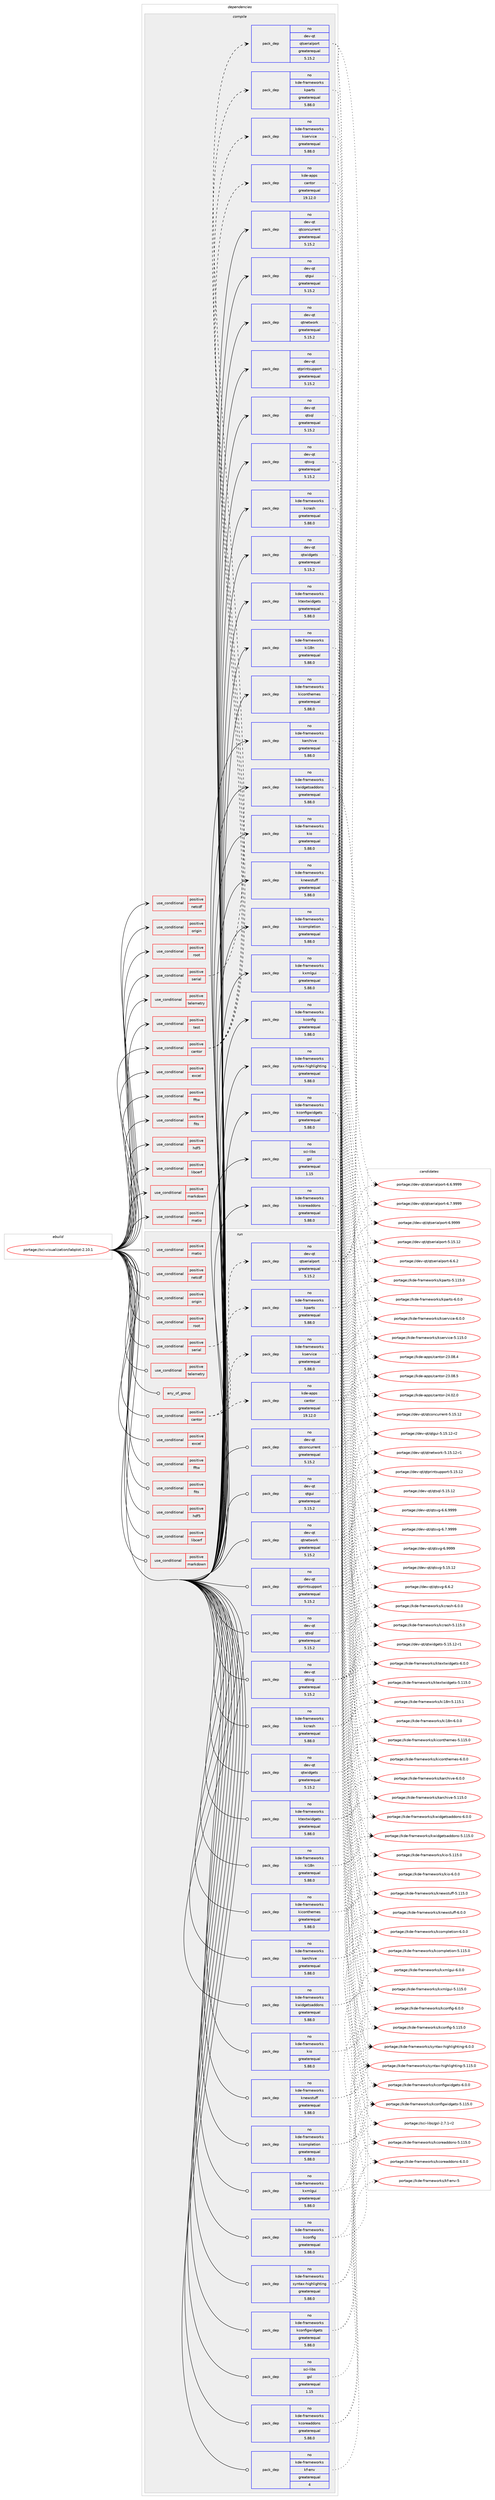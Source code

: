 digraph prolog {

# *************
# Graph options
# *************

newrank=true;
concentrate=true;
compound=true;
graph [rankdir=LR,fontname=Helvetica,fontsize=10,ranksep=1.5];#, ranksep=2.5, nodesep=0.2];
edge  [arrowhead=vee];
node  [fontname=Helvetica,fontsize=10];

# **********
# The ebuild
# **********

subgraph cluster_leftcol {
color=gray;
rank=same;
label=<<i>ebuild</i>>;
id [label="portage://sci-visualization/labplot-2.10.1", color=red, width=4, href="../sci-visualization/labplot-2.10.1.svg"];
}

# ****************
# The dependencies
# ****************

subgraph cluster_midcol {
color=gray;
label=<<i>dependencies</i>>;
subgraph cluster_compile {
fillcolor="#eeeeee";
style=filled;
label=<<i>compile</i>>;
subgraph cond9433 {
dependency13023 [label=<<TABLE BORDER="0" CELLBORDER="1" CELLSPACING="0" CELLPADDING="4"><TR><TD ROWSPAN="3" CELLPADDING="10">use_conditional</TD></TR><TR><TD>positive</TD></TR><TR><TD>cantor</TD></TR></TABLE>>, shape=none, color=red];
subgraph pack3454 {
dependency13024 [label=<<TABLE BORDER="0" CELLBORDER="1" CELLSPACING="0" CELLPADDING="4" WIDTH="220"><TR><TD ROWSPAN="6" CELLPADDING="30">pack_dep</TD></TR><TR><TD WIDTH="110">no</TD></TR><TR><TD>kde-apps</TD></TR><TR><TD>cantor</TD></TR><TR><TD>greaterequal</TD></TR><TR><TD>19.12.0</TD></TR></TABLE>>, shape=none, color=blue];
}
dependency13023:e -> dependency13024:w [weight=20,style="dashed",arrowhead="vee"];
subgraph pack3455 {
dependency13025 [label=<<TABLE BORDER="0" CELLBORDER="1" CELLSPACING="0" CELLPADDING="4" WIDTH="220"><TR><TD ROWSPAN="6" CELLPADDING="30">pack_dep</TD></TR><TR><TD WIDTH="110">no</TD></TR><TR><TD>kde-frameworks</TD></TR><TR><TD>kparts</TD></TR><TR><TD>greaterequal</TD></TR><TR><TD>5.88.0</TD></TR></TABLE>>, shape=none, color=blue];
}
dependency13023:e -> dependency13025:w [weight=20,style="dashed",arrowhead="vee"];
subgraph pack3456 {
dependency13026 [label=<<TABLE BORDER="0" CELLBORDER="1" CELLSPACING="0" CELLPADDING="4" WIDTH="220"><TR><TD ROWSPAN="6" CELLPADDING="30">pack_dep</TD></TR><TR><TD WIDTH="110">no</TD></TR><TR><TD>kde-frameworks</TD></TR><TR><TD>kservice</TD></TR><TR><TD>greaterequal</TD></TR><TR><TD>5.88.0</TD></TR></TABLE>>, shape=none, color=blue];
}
dependency13023:e -> dependency13026:w [weight=20,style="dashed",arrowhead="vee"];
}
id:e -> dependency13023:w [weight=20,style="solid",arrowhead="vee"];
subgraph cond9434 {
dependency13027 [label=<<TABLE BORDER="0" CELLBORDER="1" CELLSPACING="0" CELLPADDING="4"><TR><TD ROWSPAN="3" CELLPADDING="10">use_conditional</TD></TR><TR><TD>positive</TD></TR><TR><TD>excel</TD></TR></TABLE>>, shape=none, color=red];
# *** BEGIN UNKNOWN DEPENDENCY TYPE (TODO) ***
# dependency13027 -> package_dependency(portage://sci-visualization/labplot-2.10.1,install,no,dev-libs,qxlsx,none,[,,],any_same_slot,[])
# *** END UNKNOWN DEPENDENCY TYPE (TODO) ***

}
id:e -> dependency13027:w [weight=20,style="solid",arrowhead="vee"];
subgraph cond9435 {
dependency13028 [label=<<TABLE BORDER="0" CELLBORDER="1" CELLSPACING="0" CELLPADDING="4"><TR><TD ROWSPAN="3" CELLPADDING="10">use_conditional</TD></TR><TR><TD>positive</TD></TR><TR><TD>fftw</TD></TR></TABLE>>, shape=none, color=red];
# *** BEGIN UNKNOWN DEPENDENCY TYPE (TODO) ***
# dependency13028 -> package_dependency(portage://sci-visualization/labplot-2.10.1,install,no,sci-libs,fftw,none,[,,],[slot(3.0),equal],[])
# *** END UNKNOWN DEPENDENCY TYPE (TODO) ***

}
id:e -> dependency13028:w [weight=20,style="solid",arrowhead="vee"];
subgraph cond9436 {
dependency13029 [label=<<TABLE BORDER="0" CELLBORDER="1" CELLSPACING="0" CELLPADDING="4"><TR><TD ROWSPAN="3" CELLPADDING="10">use_conditional</TD></TR><TR><TD>positive</TD></TR><TR><TD>fits</TD></TR></TABLE>>, shape=none, color=red];
# *** BEGIN UNKNOWN DEPENDENCY TYPE (TODO) ***
# dependency13029 -> package_dependency(portage://sci-visualization/labplot-2.10.1,install,no,sci-libs,cfitsio,none,[,,],any_same_slot,[])
# *** END UNKNOWN DEPENDENCY TYPE (TODO) ***

}
id:e -> dependency13029:w [weight=20,style="solid",arrowhead="vee"];
subgraph cond9437 {
dependency13030 [label=<<TABLE BORDER="0" CELLBORDER="1" CELLSPACING="0" CELLPADDING="4"><TR><TD ROWSPAN="3" CELLPADDING="10">use_conditional</TD></TR><TR><TD>positive</TD></TR><TR><TD>hdf5</TD></TR></TABLE>>, shape=none, color=red];
# *** BEGIN UNKNOWN DEPENDENCY TYPE (TODO) ***
# dependency13030 -> package_dependency(portage://sci-visualization/labplot-2.10.1,install,no,sci-libs,hdf5,none,[,,],any_same_slot,[])
# *** END UNKNOWN DEPENDENCY TYPE (TODO) ***

}
id:e -> dependency13030:w [weight=20,style="solid",arrowhead="vee"];
subgraph cond9438 {
dependency13031 [label=<<TABLE BORDER="0" CELLBORDER="1" CELLSPACING="0" CELLPADDING="4"><TR><TD ROWSPAN="3" CELLPADDING="10">use_conditional</TD></TR><TR><TD>positive</TD></TR><TR><TD>libcerf</TD></TR></TABLE>>, shape=none, color=red];
# *** BEGIN UNKNOWN DEPENDENCY TYPE (TODO) ***
# dependency13031 -> package_dependency(portage://sci-visualization/labplot-2.10.1,install,no,sci-libs,libcerf,none,[,,],[],[])
# *** END UNKNOWN DEPENDENCY TYPE (TODO) ***

}
id:e -> dependency13031:w [weight=20,style="solid",arrowhead="vee"];
subgraph cond9439 {
dependency13032 [label=<<TABLE BORDER="0" CELLBORDER="1" CELLSPACING="0" CELLPADDING="4"><TR><TD ROWSPAN="3" CELLPADDING="10">use_conditional</TD></TR><TR><TD>positive</TD></TR><TR><TD>markdown</TD></TR></TABLE>>, shape=none, color=red];
# *** BEGIN UNKNOWN DEPENDENCY TYPE (TODO) ***
# dependency13032 -> package_dependency(portage://sci-visualization/labplot-2.10.1,install,no,app-text,discount,none,[,,],any_same_slot,[])
# *** END UNKNOWN DEPENDENCY TYPE (TODO) ***

}
id:e -> dependency13032:w [weight=20,style="solid",arrowhead="vee"];
subgraph cond9440 {
dependency13033 [label=<<TABLE BORDER="0" CELLBORDER="1" CELLSPACING="0" CELLPADDING="4"><TR><TD ROWSPAN="3" CELLPADDING="10">use_conditional</TD></TR><TR><TD>positive</TD></TR><TR><TD>matio</TD></TR></TABLE>>, shape=none, color=red];
# *** BEGIN UNKNOWN DEPENDENCY TYPE (TODO) ***
# dependency13033 -> package_dependency(portage://sci-visualization/labplot-2.10.1,install,no,sci-libs,matio,none,[,,],any_same_slot,[])
# *** END UNKNOWN DEPENDENCY TYPE (TODO) ***

}
id:e -> dependency13033:w [weight=20,style="solid",arrowhead="vee"];
subgraph cond9441 {
dependency13034 [label=<<TABLE BORDER="0" CELLBORDER="1" CELLSPACING="0" CELLPADDING="4"><TR><TD ROWSPAN="3" CELLPADDING="10">use_conditional</TD></TR><TR><TD>positive</TD></TR><TR><TD>netcdf</TD></TR></TABLE>>, shape=none, color=red];
# *** BEGIN UNKNOWN DEPENDENCY TYPE (TODO) ***
# dependency13034 -> package_dependency(portage://sci-visualization/labplot-2.10.1,install,no,sci-libs,netcdf,none,[,,],any_same_slot,[])
# *** END UNKNOWN DEPENDENCY TYPE (TODO) ***

}
id:e -> dependency13034:w [weight=20,style="solid",arrowhead="vee"];
subgraph cond9442 {
dependency13035 [label=<<TABLE BORDER="0" CELLBORDER="1" CELLSPACING="0" CELLPADDING="4"><TR><TD ROWSPAN="3" CELLPADDING="10">use_conditional</TD></TR><TR><TD>positive</TD></TR><TR><TD>origin</TD></TR></TABLE>>, shape=none, color=red];
# *** BEGIN UNKNOWN DEPENDENCY TYPE (TODO) ***
# dependency13035 -> package_dependency(portage://sci-visualization/labplot-2.10.1,install,no,sci-libs,liborigin,none,[,,],[slot(2)],[])
# *** END UNKNOWN DEPENDENCY TYPE (TODO) ***

}
id:e -> dependency13035:w [weight=20,style="solid",arrowhead="vee"];
subgraph cond9443 {
dependency13036 [label=<<TABLE BORDER="0" CELLBORDER="1" CELLSPACING="0" CELLPADDING="4"><TR><TD ROWSPAN="3" CELLPADDING="10">use_conditional</TD></TR><TR><TD>positive</TD></TR><TR><TD>root</TD></TR></TABLE>>, shape=none, color=red];
# *** BEGIN UNKNOWN DEPENDENCY TYPE (TODO) ***
# dependency13036 -> package_dependency(portage://sci-visualization/labplot-2.10.1,install,no,app-arch,lz4,none,[,,],[],[])
# *** END UNKNOWN DEPENDENCY TYPE (TODO) ***

# *** BEGIN UNKNOWN DEPENDENCY TYPE (TODO) ***
# dependency13036 -> package_dependency(portage://sci-visualization/labplot-2.10.1,install,no,sys-libs,zlib,none,[,,],[],[])
# *** END UNKNOWN DEPENDENCY TYPE (TODO) ***

}
id:e -> dependency13036:w [weight=20,style="solid",arrowhead="vee"];
subgraph cond9444 {
dependency13037 [label=<<TABLE BORDER="0" CELLBORDER="1" CELLSPACING="0" CELLPADDING="4"><TR><TD ROWSPAN="3" CELLPADDING="10">use_conditional</TD></TR><TR><TD>positive</TD></TR><TR><TD>serial</TD></TR></TABLE>>, shape=none, color=red];
subgraph pack3457 {
dependency13038 [label=<<TABLE BORDER="0" CELLBORDER="1" CELLSPACING="0" CELLPADDING="4" WIDTH="220"><TR><TD ROWSPAN="6" CELLPADDING="30">pack_dep</TD></TR><TR><TD WIDTH="110">no</TD></TR><TR><TD>dev-qt</TD></TR><TR><TD>qtserialport</TD></TR><TR><TD>greaterequal</TD></TR><TR><TD>5.15.2</TD></TR></TABLE>>, shape=none, color=blue];
}
dependency13037:e -> dependency13038:w [weight=20,style="dashed",arrowhead="vee"];
}
id:e -> dependency13037:w [weight=20,style="solid",arrowhead="vee"];
subgraph cond9445 {
dependency13039 [label=<<TABLE BORDER="0" CELLBORDER="1" CELLSPACING="0" CELLPADDING="4"><TR><TD ROWSPAN="3" CELLPADDING="10">use_conditional</TD></TR><TR><TD>positive</TD></TR><TR><TD>telemetry</TD></TR></TABLE>>, shape=none, color=red];
# *** BEGIN UNKNOWN DEPENDENCY TYPE (TODO) ***
# dependency13039 -> package_dependency(portage://sci-visualization/labplot-2.10.1,install,no,kde-frameworks,kuserfeedback,none,[,,],[slot(5)],[])
# *** END UNKNOWN DEPENDENCY TYPE (TODO) ***

}
id:e -> dependency13039:w [weight=20,style="solid",arrowhead="vee"];
subgraph cond9446 {
dependency13040 [label=<<TABLE BORDER="0" CELLBORDER="1" CELLSPACING="0" CELLPADDING="4"><TR><TD ROWSPAN="3" CELLPADDING="10">use_conditional</TD></TR><TR><TD>positive</TD></TR><TR><TD>test</TD></TR></TABLE>>, shape=none, color=red];
# *** BEGIN UNKNOWN DEPENDENCY TYPE (TODO) ***
# dependency13040 -> package_dependency(portage://sci-visualization/labplot-2.10.1,install,no,dev-qt,qttest,none,[,,],[slot(5)],[])
# *** END UNKNOWN DEPENDENCY TYPE (TODO) ***

}
id:e -> dependency13040:w [weight=20,style="solid",arrowhead="vee"];
# *** BEGIN UNKNOWN DEPENDENCY TYPE (TODO) ***
# id -> package_dependency(portage://sci-visualization/labplot-2.10.1,install,no,app-text,poppler,none,[,,],[],[])
# *** END UNKNOWN DEPENDENCY TYPE (TODO) ***

subgraph pack3458 {
dependency13041 [label=<<TABLE BORDER="0" CELLBORDER="1" CELLSPACING="0" CELLPADDING="4" WIDTH="220"><TR><TD ROWSPAN="6" CELLPADDING="30">pack_dep</TD></TR><TR><TD WIDTH="110">no</TD></TR><TR><TD>dev-qt</TD></TR><TR><TD>qtconcurrent</TD></TR><TR><TD>greaterequal</TD></TR><TR><TD>5.15.2</TD></TR></TABLE>>, shape=none, color=blue];
}
id:e -> dependency13041:w [weight=20,style="solid",arrowhead="vee"];
# *** BEGIN UNKNOWN DEPENDENCY TYPE (TODO) ***
# id -> package_dependency(portage://sci-visualization/labplot-2.10.1,install,no,dev-qt,qtcore,none,[,,],[slot(5)],[])
# *** END UNKNOWN DEPENDENCY TYPE (TODO) ***

subgraph pack3459 {
dependency13042 [label=<<TABLE BORDER="0" CELLBORDER="1" CELLSPACING="0" CELLPADDING="4" WIDTH="220"><TR><TD ROWSPAN="6" CELLPADDING="30">pack_dep</TD></TR><TR><TD WIDTH="110">no</TD></TR><TR><TD>dev-qt</TD></TR><TR><TD>qtgui</TD></TR><TR><TD>greaterequal</TD></TR><TR><TD>5.15.2</TD></TR></TABLE>>, shape=none, color=blue];
}
id:e -> dependency13042:w [weight=20,style="solid",arrowhead="vee"];
subgraph pack3460 {
dependency13043 [label=<<TABLE BORDER="0" CELLBORDER="1" CELLSPACING="0" CELLPADDING="4" WIDTH="220"><TR><TD ROWSPAN="6" CELLPADDING="30">pack_dep</TD></TR><TR><TD WIDTH="110">no</TD></TR><TR><TD>dev-qt</TD></TR><TR><TD>qtnetwork</TD></TR><TR><TD>greaterequal</TD></TR><TR><TD>5.15.2</TD></TR></TABLE>>, shape=none, color=blue];
}
id:e -> dependency13043:w [weight=20,style="solid",arrowhead="vee"];
subgraph pack3461 {
dependency13044 [label=<<TABLE BORDER="0" CELLBORDER="1" CELLSPACING="0" CELLPADDING="4" WIDTH="220"><TR><TD ROWSPAN="6" CELLPADDING="30">pack_dep</TD></TR><TR><TD WIDTH="110">no</TD></TR><TR><TD>dev-qt</TD></TR><TR><TD>qtprintsupport</TD></TR><TR><TD>greaterequal</TD></TR><TR><TD>5.15.2</TD></TR></TABLE>>, shape=none, color=blue];
}
id:e -> dependency13044:w [weight=20,style="solid",arrowhead="vee"];
subgraph pack3462 {
dependency13045 [label=<<TABLE BORDER="0" CELLBORDER="1" CELLSPACING="0" CELLPADDING="4" WIDTH="220"><TR><TD ROWSPAN="6" CELLPADDING="30">pack_dep</TD></TR><TR><TD WIDTH="110">no</TD></TR><TR><TD>dev-qt</TD></TR><TR><TD>qtsql</TD></TR><TR><TD>greaterequal</TD></TR><TR><TD>5.15.2</TD></TR></TABLE>>, shape=none, color=blue];
}
id:e -> dependency13045:w [weight=20,style="solid",arrowhead="vee"];
subgraph pack3463 {
dependency13046 [label=<<TABLE BORDER="0" CELLBORDER="1" CELLSPACING="0" CELLPADDING="4" WIDTH="220"><TR><TD ROWSPAN="6" CELLPADDING="30">pack_dep</TD></TR><TR><TD WIDTH="110">no</TD></TR><TR><TD>dev-qt</TD></TR><TR><TD>qtsvg</TD></TR><TR><TD>greaterequal</TD></TR><TR><TD>5.15.2</TD></TR></TABLE>>, shape=none, color=blue];
}
id:e -> dependency13046:w [weight=20,style="solid",arrowhead="vee"];
subgraph pack3464 {
dependency13047 [label=<<TABLE BORDER="0" CELLBORDER="1" CELLSPACING="0" CELLPADDING="4" WIDTH="220"><TR><TD ROWSPAN="6" CELLPADDING="30">pack_dep</TD></TR><TR><TD WIDTH="110">no</TD></TR><TR><TD>dev-qt</TD></TR><TR><TD>qtwidgets</TD></TR><TR><TD>greaterequal</TD></TR><TR><TD>5.15.2</TD></TR></TABLE>>, shape=none, color=blue];
}
id:e -> dependency13047:w [weight=20,style="solid",arrowhead="vee"];
subgraph pack3465 {
dependency13048 [label=<<TABLE BORDER="0" CELLBORDER="1" CELLSPACING="0" CELLPADDING="4" WIDTH="220"><TR><TD ROWSPAN="6" CELLPADDING="30">pack_dep</TD></TR><TR><TD WIDTH="110">no</TD></TR><TR><TD>kde-frameworks</TD></TR><TR><TD>karchive</TD></TR><TR><TD>greaterequal</TD></TR><TR><TD>5.88.0</TD></TR></TABLE>>, shape=none, color=blue];
}
id:e -> dependency13048:w [weight=20,style="solid",arrowhead="vee"];
subgraph pack3466 {
dependency13049 [label=<<TABLE BORDER="0" CELLBORDER="1" CELLSPACING="0" CELLPADDING="4" WIDTH="220"><TR><TD ROWSPAN="6" CELLPADDING="30">pack_dep</TD></TR><TR><TD WIDTH="110">no</TD></TR><TR><TD>kde-frameworks</TD></TR><TR><TD>kcompletion</TD></TR><TR><TD>greaterequal</TD></TR><TR><TD>5.88.0</TD></TR></TABLE>>, shape=none, color=blue];
}
id:e -> dependency13049:w [weight=20,style="solid",arrowhead="vee"];
subgraph pack3467 {
dependency13050 [label=<<TABLE BORDER="0" CELLBORDER="1" CELLSPACING="0" CELLPADDING="4" WIDTH="220"><TR><TD ROWSPAN="6" CELLPADDING="30">pack_dep</TD></TR><TR><TD WIDTH="110">no</TD></TR><TR><TD>kde-frameworks</TD></TR><TR><TD>kconfig</TD></TR><TR><TD>greaterequal</TD></TR><TR><TD>5.88.0</TD></TR></TABLE>>, shape=none, color=blue];
}
id:e -> dependency13050:w [weight=20,style="solid",arrowhead="vee"];
subgraph pack3468 {
dependency13051 [label=<<TABLE BORDER="0" CELLBORDER="1" CELLSPACING="0" CELLPADDING="4" WIDTH="220"><TR><TD ROWSPAN="6" CELLPADDING="30">pack_dep</TD></TR><TR><TD WIDTH="110">no</TD></TR><TR><TD>kde-frameworks</TD></TR><TR><TD>kconfigwidgets</TD></TR><TR><TD>greaterequal</TD></TR><TR><TD>5.88.0</TD></TR></TABLE>>, shape=none, color=blue];
}
id:e -> dependency13051:w [weight=20,style="solid",arrowhead="vee"];
subgraph pack3469 {
dependency13052 [label=<<TABLE BORDER="0" CELLBORDER="1" CELLSPACING="0" CELLPADDING="4" WIDTH="220"><TR><TD ROWSPAN="6" CELLPADDING="30">pack_dep</TD></TR><TR><TD WIDTH="110">no</TD></TR><TR><TD>kde-frameworks</TD></TR><TR><TD>kcoreaddons</TD></TR><TR><TD>greaterequal</TD></TR><TR><TD>5.88.0</TD></TR></TABLE>>, shape=none, color=blue];
}
id:e -> dependency13052:w [weight=20,style="solid",arrowhead="vee"];
subgraph pack3470 {
dependency13053 [label=<<TABLE BORDER="0" CELLBORDER="1" CELLSPACING="0" CELLPADDING="4" WIDTH="220"><TR><TD ROWSPAN="6" CELLPADDING="30">pack_dep</TD></TR><TR><TD WIDTH="110">no</TD></TR><TR><TD>kde-frameworks</TD></TR><TR><TD>kcrash</TD></TR><TR><TD>greaterequal</TD></TR><TR><TD>5.88.0</TD></TR></TABLE>>, shape=none, color=blue];
}
id:e -> dependency13053:w [weight=20,style="solid",arrowhead="vee"];
subgraph pack3471 {
dependency13054 [label=<<TABLE BORDER="0" CELLBORDER="1" CELLSPACING="0" CELLPADDING="4" WIDTH="220"><TR><TD ROWSPAN="6" CELLPADDING="30">pack_dep</TD></TR><TR><TD WIDTH="110">no</TD></TR><TR><TD>kde-frameworks</TD></TR><TR><TD>ki18n</TD></TR><TR><TD>greaterequal</TD></TR><TR><TD>5.88.0</TD></TR></TABLE>>, shape=none, color=blue];
}
id:e -> dependency13054:w [weight=20,style="solid",arrowhead="vee"];
subgraph pack3472 {
dependency13055 [label=<<TABLE BORDER="0" CELLBORDER="1" CELLSPACING="0" CELLPADDING="4" WIDTH="220"><TR><TD ROWSPAN="6" CELLPADDING="30">pack_dep</TD></TR><TR><TD WIDTH="110">no</TD></TR><TR><TD>kde-frameworks</TD></TR><TR><TD>kiconthemes</TD></TR><TR><TD>greaterequal</TD></TR><TR><TD>5.88.0</TD></TR></TABLE>>, shape=none, color=blue];
}
id:e -> dependency13055:w [weight=20,style="solid",arrowhead="vee"];
subgraph pack3473 {
dependency13056 [label=<<TABLE BORDER="0" CELLBORDER="1" CELLSPACING="0" CELLPADDING="4" WIDTH="220"><TR><TD ROWSPAN="6" CELLPADDING="30">pack_dep</TD></TR><TR><TD WIDTH="110">no</TD></TR><TR><TD>kde-frameworks</TD></TR><TR><TD>kio</TD></TR><TR><TD>greaterequal</TD></TR><TR><TD>5.88.0</TD></TR></TABLE>>, shape=none, color=blue];
}
id:e -> dependency13056:w [weight=20,style="solid",arrowhead="vee"];
subgraph pack3474 {
dependency13057 [label=<<TABLE BORDER="0" CELLBORDER="1" CELLSPACING="0" CELLPADDING="4" WIDTH="220"><TR><TD ROWSPAN="6" CELLPADDING="30">pack_dep</TD></TR><TR><TD WIDTH="110">no</TD></TR><TR><TD>kde-frameworks</TD></TR><TR><TD>knewstuff</TD></TR><TR><TD>greaterequal</TD></TR><TR><TD>5.88.0</TD></TR></TABLE>>, shape=none, color=blue];
}
id:e -> dependency13057:w [weight=20,style="solid",arrowhead="vee"];
subgraph pack3475 {
dependency13058 [label=<<TABLE BORDER="0" CELLBORDER="1" CELLSPACING="0" CELLPADDING="4" WIDTH="220"><TR><TD ROWSPAN="6" CELLPADDING="30">pack_dep</TD></TR><TR><TD WIDTH="110">no</TD></TR><TR><TD>kde-frameworks</TD></TR><TR><TD>ktextwidgets</TD></TR><TR><TD>greaterequal</TD></TR><TR><TD>5.88.0</TD></TR></TABLE>>, shape=none, color=blue];
}
id:e -> dependency13058:w [weight=20,style="solid",arrowhead="vee"];
subgraph pack3476 {
dependency13059 [label=<<TABLE BORDER="0" CELLBORDER="1" CELLSPACING="0" CELLPADDING="4" WIDTH="220"><TR><TD ROWSPAN="6" CELLPADDING="30">pack_dep</TD></TR><TR><TD WIDTH="110">no</TD></TR><TR><TD>kde-frameworks</TD></TR><TR><TD>kwidgetsaddons</TD></TR><TR><TD>greaterequal</TD></TR><TR><TD>5.88.0</TD></TR></TABLE>>, shape=none, color=blue];
}
id:e -> dependency13059:w [weight=20,style="solid",arrowhead="vee"];
subgraph pack3477 {
dependency13060 [label=<<TABLE BORDER="0" CELLBORDER="1" CELLSPACING="0" CELLPADDING="4" WIDTH="220"><TR><TD ROWSPAN="6" CELLPADDING="30">pack_dep</TD></TR><TR><TD WIDTH="110">no</TD></TR><TR><TD>kde-frameworks</TD></TR><TR><TD>kxmlgui</TD></TR><TR><TD>greaterequal</TD></TR><TR><TD>5.88.0</TD></TR></TABLE>>, shape=none, color=blue];
}
id:e -> dependency13060:w [weight=20,style="solid",arrowhead="vee"];
subgraph pack3478 {
dependency13061 [label=<<TABLE BORDER="0" CELLBORDER="1" CELLSPACING="0" CELLPADDING="4" WIDTH="220"><TR><TD ROWSPAN="6" CELLPADDING="30">pack_dep</TD></TR><TR><TD WIDTH="110">no</TD></TR><TR><TD>kde-frameworks</TD></TR><TR><TD>syntax-highlighting</TD></TR><TR><TD>greaterequal</TD></TR><TR><TD>5.88.0</TD></TR></TABLE>>, shape=none, color=blue];
}
id:e -> dependency13061:w [weight=20,style="solid",arrowhead="vee"];
subgraph pack3479 {
dependency13062 [label=<<TABLE BORDER="0" CELLBORDER="1" CELLSPACING="0" CELLPADDING="4" WIDTH="220"><TR><TD ROWSPAN="6" CELLPADDING="30">pack_dep</TD></TR><TR><TD WIDTH="110">no</TD></TR><TR><TD>sci-libs</TD></TR><TR><TD>gsl</TD></TR><TR><TD>greaterequal</TD></TR><TR><TD>1.15</TD></TR></TABLE>>, shape=none, color=blue];
}
id:e -> dependency13062:w [weight=20,style="solid",arrowhead="vee"];
}
subgraph cluster_compileandrun {
fillcolor="#eeeeee";
style=filled;
label=<<i>compile and run</i>>;
}
subgraph cluster_run {
fillcolor="#eeeeee";
style=filled;
label=<<i>run</i>>;
subgraph any135 {
dependency13063 [label=<<TABLE BORDER="0" CELLBORDER="1" CELLSPACING="0" CELLPADDING="4"><TR><TD CELLPADDING="10">any_of_group</TD></TR></TABLE>>, shape=none, color=red];# *** BEGIN UNKNOWN DEPENDENCY TYPE (TODO) ***
# dependency13063 -> package_dependency(portage://sci-visualization/labplot-2.10.1,run,no,kde-frameworks,breeze-icons,none,[,,],any_different_slot,[])
# *** END UNKNOWN DEPENDENCY TYPE (TODO) ***

# *** BEGIN UNKNOWN DEPENDENCY TYPE (TODO) ***
# dependency13063 -> package_dependency(portage://sci-visualization/labplot-2.10.1,run,no,kde-frameworks,oxygen-icons,none,[,,],any_different_slot,[])
# *** END UNKNOWN DEPENDENCY TYPE (TODO) ***

}
id:e -> dependency13063:w [weight=20,style="solid",arrowhead="odot"];
subgraph cond9447 {
dependency13064 [label=<<TABLE BORDER="0" CELLBORDER="1" CELLSPACING="0" CELLPADDING="4"><TR><TD ROWSPAN="3" CELLPADDING="10">use_conditional</TD></TR><TR><TD>positive</TD></TR><TR><TD>cantor</TD></TR></TABLE>>, shape=none, color=red];
subgraph pack3480 {
dependency13065 [label=<<TABLE BORDER="0" CELLBORDER="1" CELLSPACING="0" CELLPADDING="4" WIDTH="220"><TR><TD ROWSPAN="6" CELLPADDING="30">pack_dep</TD></TR><TR><TD WIDTH="110">no</TD></TR><TR><TD>kde-apps</TD></TR><TR><TD>cantor</TD></TR><TR><TD>greaterequal</TD></TR><TR><TD>19.12.0</TD></TR></TABLE>>, shape=none, color=blue];
}
dependency13064:e -> dependency13065:w [weight=20,style="dashed",arrowhead="vee"];
subgraph pack3481 {
dependency13066 [label=<<TABLE BORDER="0" CELLBORDER="1" CELLSPACING="0" CELLPADDING="4" WIDTH="220"><TR><TD ROWSPAN="6" CELLPADDING="30">pack_dep</TD></TR><TR><TD WIDTH="110">no</TD></TR><TR><TD>kde-frameworks</TD></TR><TR><TD>kparts</TD></TR><TR><TD>greaterequal</TD></TR><TR><TD>5.88.0</TD></TR></TABLE>>, shape=none, color=blue];
}
dependency13064:e -> dependency13066:w [weight=20,style="dashed",arrowhead="vee"];
subgraph pack3482 {
dependency13067 [label=<<TABLE BORDER="0" CELLBORDER="1" CELLSPACING="0" CELLPADDING="4" WIDTH="220"><TR><TD ROWSPAN="6" CELLPADDING="30">pack_dep</TD></TR><TR><TD WIDTH="110">no</TD></TR><TR><TD>kde-frameworks</TD></TR><TR><TD>kservice</TD></TR><TR><TD>greaterequal</TD></TR><TR><TD>5.88.0</TD></TR></TABLE>>, shape=none, color=blue];
}
dependency13064:e -> dependency13067:w [weight=20,style="dashed",arrowhead="vee"];
}
id:e -> dependency13064:w [weight=20,style="solid",arrowhead="odot"];
subgraph cond9448 {
dependency13068 [label=<<TABLE BORDER="0" CELLBORDER="1" CELLSPACING="0" CELLPADDING="4"><TR><TD ROWSPAN="3" CELLPADDING="10">use_conditional</TD></TR><TR><TD>positive</TD></TR><TR><TD>excel</TD></TR></TABLE>>, shape=none, color=red];
# *** BEGIN UNKNOWN DEPENDENCY TYPE (TODO) ***
# dependency13068 -> package_dependency(portage://sci-visualization/labplot-2.10.1,run,no,dev-libs,qxlsx,none,[,,],any_same_slot,[])
# *** END UNKNOWN DEPENDENCY TYPE (TODO) ***

}
id:e -> dependency13068:w [weight=20,style="solid",arrowhead="odot"];
subgraph cond9449 {
dependency13069 [label=<<TABLE BORDER="0" CELLBORDER="1" CELLSPACING="0" CELLPADDING="4"><TR><TD ROWSPAN="3" CELLPADDING="10">use_conditional</TD></TR><TR><TD>positive</TD></TR><TR><TD>fftw</TD></TR></TABLE>>, shape=none, color=red];
# *** BEGIN UNKNOWN DEPENDENCY TYPE (TODO) ***
# dependency13069 -> package_dependency(portage://sci-visualization/labplot-2.10.1,run,no,sci-libs,fftw,none,[,,],[slot(3.0),equal],[])
# *** END UNKNOWN DEPENDENCY TYPE (TODO) ***

}
id:e -> dependency13069:w [weight=20,style="solid",arrowhead="odot"];
subgraph cond9450 {
dependency13070 [label=<<TABLE BORDER="0" CELLBORDER="1" CELLSPACING="0" CELLPADDING="4"><TR><TD ROWSPAN="3" CELLPADDING="10">use_conditional</TD></TR><TR><TD>positive</TD></TR><TR><TD>fits</TD></TR></TABLE>>, shape=none, color=red];
# *** BEGIN UNKNOWN DEPENDENCY TYPE (TODO) ***
# dependency13070 -> package_dependency(portage://sci-visualization/labplot-2.10.1,run,no,sci-libs,cfitsio,none,[,,],any_same_slot,[])
# *** END UNKNOWN DEPENDENCY TYPE (TODO) ***

}
id:e -> dependency13070:w [weight=20,style="solid",arrowhead="odot"];
subgraph cond9451 {
dependency13071 [label=<<TABLE BORDER="0" CELLBORDER="1" CELLSPACING="0" CELLPADDING="4"><TR><TD ROWSPAN="3" CELLPADDING="10">use_conditional</TD></TR><TR><TD>positive</TD></TR><TR><TD>hdf5</TD></TR></TABLE>>, shape=none, color=red];
# *** BEGIN UNKNOWN DEPENDENCY TYPE (TODO) ***
# dependency13071 -> package_dependency(portage://sci-visualization/labplot-2.10.1,run,no,sci-libs,hdf5,none,[,,],any_same_slot,[])
# *** END UNKNOWN DEPENDENCY TYPE (TODO) ***

}
id:e -> dependency13071:w [weight=20,style="solid",arrowhead="odot"];
subgraph cond9452 {
dependency13072 [label=<<TABLE BORDER="0" CELLBORDER="1" CELLSPACING="0" CELLPADDING="4"><TR><TD ROWSPAN="3" CELLPADDING="10">use_conditional</TD></TR><TR><TD>positive</TD></TR><TR><TD>libcerf</TD></TR></TABLE>>, shape=none, color=red];
# *** BEGIN UNKNOWN DEPENDENCY TYPE (TODO) ***
# dependency13072 -> package_dependency(portage://sci-visualization/labplot-2.10.1,run,no,sci-libs,libcerf,none,[,,],[],[])
# *** END UNKNOWN DEPENDENCY TYPE (TODO) ***

}
id:e -> dependency13072:w [weight=20,style="solid",arrowhead="odot"];
subgraph cond9453 {
dependency13073 [label=<<TABLE BORDER="0" CELLBORDER="1" CELLSPACING="0" CELLPADDING="4"><TR><TD ROWSPAN="3" CELLPADDING="10">use_conditional</TD></TR><TR><TD>positive</TD></TR><TR><TD>markdown</TD></TR></TABLE>>, shape=none, color=red];
# *** BEGIN UNKNOWN DEPENDENCY TYPE (TODO) ***
# dependency13073 -> package_dependency(portage://sci-visualization/labplot-2.10.1,run,no,app-text,discount,none,[,,],any_same_slot,[])
# *** END UNKNOWN DEPENDENCY TYPE (TODO) ***

}
id:e -> dependency13073:w [weight=20,style="solid",arrowhead="odot"];
subgraph cond9454 {
dependency13074 [label=<<TABLE BORDER="0" CELLBORDER="1" CELLSPACING="0" CELLPADDING="4"><TR><TD ROWSPAN="3" CELLPADDING="10">use_conditional</TD></TR><TR><TD>positive</TD></TR><TR><TD>matio</TD></TR></TABLE>>, shape=none, color=red];
# *** BEGIN UNKNOWN DEPENDENCY TYPE (TODO) ***
# dependency13074 -> package_dependency(portage://sci-visualization/labplot-2.10.1,run,no,sci-libs,matio,none,[,,],any_same_slot,[])
# *** END UNKNOWN DEPENDENCY TYPE (TODO) ***

}
id:e -> dependency13074:w [weight=20,style="solid",arrowhead="odot"];
subgraph cond9455 {
dependency13075 [label=<<TABLE BORDER="0" CELLBORDER="1" CELLSPACING="0" CELLPADDING="4"><TR><TD ROWSPAN="3" CELLPADDING="10">use_conditional</TD></TR><TR><TD>positive</TD></TR><TR><TD>netcdf</TD></TR></TABLE>>, shape=none, color=red];
# *** BEGIN UNKNOWN DEPENDENCY TYPE (TODO) ***
# dependency13075 -> package_dependency(portage://sci-visualization/labplot-2.10.1,run,no,sci-libs,netcdf,none,[,,],any_same_slot,[])
# *** END UNKNOWN DEPENDENCY TYPE (TODO) ***

}
id:e -> dependency13075:w [weight=20,style="solid",arrowhead="odot"];
subgraph cond9456 {
dependency13076 [label=<<TABLE BORDER="0" CELLBORDER="1" CELLSPACING="0" CELLPADDING="4"><TR><TD ROWSPAN="3" CELLPADDING="10">use_conditional</TD></TR><TR><TD>positive</TD></TR><TR><TD>origin</TD></TR></TABLE>>, shape=none, color=red];
# *** BEGIN UNKNOWN DEPENDENCY TYPE (TODO) ***
# dependency13076 -> package_dependency(portage://sci-visualization/labplot-2.10.1,run,no,sci-libs,liborigin,none,[,,],[slot(2)],[])
# *** END UNKNOWN DEPENDENCY TYPE (TODO) ***

}
id:e -> dependency13076:w [weight=20,style="solid",arrowhead="odot"];
subgraph cond9457 {
dependency13077 [label=<<TABLE BORDER="0" CELLBORDER="1" CELLSPACING="0" CELLPADDING="4"><TR><TD ROWSPAN="3" CELLPADDING="10">use_conditional</TD></TR><TR><TD>positive</TD></TR><TR><TD>root</TD></TR></TABLE>>, shape=none, color=red];
# *** BEGIN UNKNOWN DEPENDENCY TYPE (TODO) ***
# dependency13077 -> package_dependency(portage://sci-visualization/labplot-2.10.1,run,no,app-arch,lz4,none,[,,],[],[])
# *** END UNKNOWN DEPENDENCY TYPE (TODO) ***

# *** BEGIN UNKNOWN DEPENDENCY TYPE (TODO) ***
# dependency13077 -> package_dependency(portage://sci-visualization/labplot-2.10.1,run,no,sys-libs,zlib,none,[,,],[],[])
# *** END UNKNOWN DEPENDENCY TYPE (TODO) ***

}
id:e -> dependency13077:w [weight=20,style="solid",arrowhead="odot"];
subgraph cond9458 {
dependency13078 [label=<<TABLE BORDER="0" CELLBORDER="1" CELLSPACING="0" CELLPADDING="4"><TR><TD ROWSPAN="3" CELLPADDING="10">use_conditional</TD></TR><TR><TD>positive</TD></TR><TR><TD>serial</TD></TR></TABLE>>, shape=none, color=red];
subgraph pack3483 {
dependency13079 [label=<<TABLE BORDER="0" CELLBORDER="1" CELLSPACING="0" CELLPADDING="4" WIDTH="220"><TR><TD ROWSPAN="6" CELLPADDING="30">pack_dep</TD></TR><TR><TD WIDTH="110">no</TD></TR><TR><TD>dev-qt</TD></TR><TR><TD>qtserialport</TD></TR><TR><TD>greaterequal</TD></TR><TR><TD>5.15.2</TD></TR></TABLE>>, shape=none, color=blue];
}
dependency13078:e -> dependency13079:w [weight=20,style="dashed",arrowhead="vee"];
}
id:e -> dependency13078:w [weight=20,style="solid",arrowhead="odot"];
subgraph cond9459 {
dependency13080 [label=<<TABLE BORDER="0" CELLBORDER="1" CELLSPACING="0" CELLPADDING="4"><TR><TD ROWSPAN="3" CELLPADDING="10">use_conditional</TD></TR><TR><TD>positive</TD></TR><TR><TD>telemetry</TD></TR></TABLE>>, shape=none, color=red];
# *** BEGIN UNKNOWN DEPENDENCY TYPE (TODO) ***
# dependency13080 -> package_dependency(portage://sci-visualization/labplot-2.10.1,run,no,kde-frameworks,kuserfeedback,none,[,,],[slot(5)],[])
# *** END UNKNOWN DEPENDENCY TYPE (TODO) ***

}
id:e -> dependency13080:w [weight=20,style="solid",arrowhead="odot"];
# *** BEGIN UNKNOWN DEPENDENCY TYPE (TODO) ***
# id -> package_dependency(portage://sci-visualization/labplot-2.10.1,run,no,app-text,poppler,none,[,,],[],[])
# *** END UNKNOWN DEPENDENCY TYPE (TODO) ***

subgraph pack3484 {
dependency13081 [label=<<TABLE BORDER="0" CELLBORDER="1" CELLSPACING="0" CELLPADDING="4" WIDTH="220"><TR><TD ROWSPAN="6" CELLPADDING="30">pack_dep</TD></TR><TR><TD WIDTH="110">no</TD></TR><TR><TD>dev-qt</TD></TR><TR><TD>qtconcurrent</TD></TR><TR><TD>greaterequal</TD></TR><TR><TD>5.15.2</TD></TR></TABLE>>, shape=none, color=blue];
}
id:e -> dependency13081:w [weight=20,style="solid",arrowhead="odot"];
# *** BEGIN UNKNOWN DEPENDENCY TYPE (TODO) ***
# id -> package_dependency(portage://sci-visualization/labplot-2.10.1,run,no,dev-qt,qtcore,none,[,,],[slot(5)],[])
# *** END UNKNOWN DEPENDENCY TYPE (TODO) ***

subgraph pack3485 {
dependency13082 [label=<<TABLE BORDER="0" CELLBORDER="1" CELLSPACING="0" CELLPADDING="4" WIDTH="220"><TR><TD ROWSPAN="6" CELLPADDING="30">pack_dep</TD></TR><TR><TD WIDTH="110">no</TD></TR><TR><TD>dev-qt</TD></TR><TR><TD>qtgui</TD></TR><TR><TD>greaterequal</TD></TR><TR><TD>5.15.2</TD></TR></TABLE>>, shape=none, color=blue];
}
id:e -> dependency13082:w [weight=20,style="solid",arrowhead="odot"];
subgraph pack3486 {
dependency13083 [label=<<TABLE BORDER="0" CELLBORDER="1" CELLSPACING="0" CELLPADDING="4" WIDTH="220"><TR><TD ROWSPAN="6" CELLPADDING="30">pack_dep</TD></TR><TR><TD WIDTH="110">no</TD></TR><TR><TD>dev-qt</TD></TR><TR><TD>qtnetwork</TD></TR><TR><TD>greaterequal</TD></TR><TR><TD>5.15.2</TD></TR></TABLE>>, shape=none, color=blue];
}
id:e -> dependency13083:w [weight=20,style="solid",arrowhead="odot"];
subgraph pack3487 {
dependency13084 [label=<<TABLE BORDER="0" CELLBORDER="1" CELLSPACING="0" CELLPADDING="4" WIDTH="220"><TR><TD ROWSPAN="6" CELLPADDING="30">pack_dep</TD></TR><TR><TD WIDTH="110">no</TD></TR><TR><TD>dev-qt</TD></TR><TR><TD>qtprintsupport</TD></TR><TR><TD>greaterequal</TD></TR><TR><TD>5.15.2</TD></TR></TABLE>>, shape=none, color=blue];
}
id:e -> dependency13084:w [weight=20,style="solid",arrowhead="odot"];
subgraph pack3488 {
dependency13085 [label=<<TABLE BORDER="0" CELLBORDER="1" CELLSPACING="0" CELLPADDING="4" WIDTH="220"><TR><TD ROWSPAN="6" CELLPADDING="30">pack_dep</TD></TR><TR><TD WIDTH="110">no</TD></TR><TR><TD>dev-qt</TD></TR><TR><TD>qtsql</TD></TR><TR><TD>greaterequal</TD></TR><TR><TD>5.15.2</TD></TR></TABLE>>, shape=none, color=blue];
}
id:e -> dependency13085:w [weight=20,style="solid",arrowhead="odot"];
subgraph pack3489 {
dependency13086 [label=<<TABLE BORDER="0" CELLBORDER="1" CELLSPACING="0" CELLPADDING="4" WIDTH="220"><TR><TD ROWSPAN="6" CELLPADDING="30">pack_dep</TD></TR><TR><TD WIDTH="110">no</TD></TR><TR><TD>dev-qt</TD></TR><TR><TD>qtsvg</TD></TR><TR><TD>greaterequal</TD></TR><TR><TD>5.15.2</TD></TR></TABLE>>, shape=none, color=blue];
}
id:e -> dependency13086:w [weight=20,style="solid",arrowhead="odot"];
subgraph pack3490 {
dependency13087 [label=<<TABLE BORDER="0" CELLBORDER="1" CELLSPACING="0" CELLPADDING="4" WIDTH="220"><TR><TD ROWSPAN="6" CELLPADDING="30">pack_dep</TD></TR><TR><TD WIDTH="110">no</TD></TR><TR><TD>dev-qt</TD></TR><TR><TD>qtwidgets</TD></TR><TR><TD>greaterequal</TD></TR><TR><TD>5.15.2</TD></TR></TABLE>>, shape=none, color=blue];
}
id:e -> dependency13087:w [weight=20,style="solid",arrowhead="odot"];
subgraph pack3491 {
dependency13088 [label=<<TABLE BORDER="0" CELLBORDER="1" CELLSPACING="0" CELLPADDING="4" WIDTH="220"><TR><TD ROWSPAN="6" CELLPADDING="30">pack_dep</TD></TR><TR><TD WIDTH="110">no</TD></TR><TR><TD>kde-frameworks</TD></TR><TR><TD>karchive</TD></TR><TR><TD>greaterequal</TD></TR><TR><TD>5.88.0</TD></TR></TABLE>>, shape=none, color=blue];
}
id:e -> dependency13088:w [weight=20,style="solid",arrowhead="odot"];
subgraph pack3492 {
dependency13089 [label=<<TABLE BORDER="0" CELLBORDER="1" CELLSPACING="0" CELLPADDING="4" WIDTH="220"><TR><TD ROWSPAN="6" CELLPADDING="30">pack_dep</TD></TR><TR><TD WIDTH="110">no</TD></TR><TR><TD>kde-frameworks</TD></TR><TR><TD>kcompletion</TD></TR><TR><TD>greaterequal</TD></TR><TR><TD>5.88.0</TD></TR></TABLE>>, shape=none, color=blue];
}
id:e -> dependency13089:w [weight=20,style="solid",arrowhead="odot"];
subgraph pack3493 {
dependency13090 [label=<<TABLE BORDER="0" CELLBORDER="1" CELLSPACING="0" CELLPADDING="4" WIDTH="220"><TR><TD ROWSPAN="6" CELLPADDING="30">pack_dep</TD></TR><TR><TD WIDTH="110">no</TD></TR><TR><TD>kde-frameworks</TD></TR><TR><TD>kconfig</TD></TR><TR><TD>greaterequal</TD></TR><TR><TD>5.88.0</TD></TR></TABLE>>, shape=none, color=blue];
}
id:e -> dependency13090:w [weight=20,style="solid",arrowhead="odot"];
subgraph pack3494 {
dependency13091 [label=<<TABLE BORDER="0" CELLBORDER="1" CELLSPACING="0" CELLPADDING="4" WIDTH="220"><TR><TD ROWSPAN="6" CELLPADDING="30">pack_dep</TD></TR><TR><TD WIDTH="110">no</TD></TR><TR><TD>kde-frameworks</TD></TR><TR><TD>kconfigwidgets</TD></TR><TR><TD>greaterequal</TD></TR><TR><TD>5.88.0</TD></TR></TABLE>>, shape=none, color=blue];
}
id:e -> dependency13091:w [weight=20,style="solid",arrowhead="odot"];
subgraph pack3495 {
dependency13092 [label=<<TABLE BORDER="0" CELLBORDER="1" CELLSPACING="0" CELLPADDING="4" WIDTH="220"><TR><TD ROWSPAN="6" CELLPADDING="30">pack_dep</TD></TR><TR><TD WIDTH="110">no</TD></TR><TR><TD>kde-frameworks</TD></TR><TR><TD>kcoreaddons</TD></TR><TR><TD>greaterequal</TD></TR><TR><TD>5.88.0</TD></TR></TABLE>>, shape=none, color=blue];
}
id:e -> dependency13092:w [weight=20,style="solid",arrowhead="odot"];
subgraph pack3496 {
dependency13093 [label=<<TABLE BORDER="0" CELLBORDER="1" CELLSPACING="0" CELLPADDING="4" WIDTH="220"><TR><TD ROWSPAN="6" CELLPADDING="30">pack_dep</TD></TR><TR><TD WIDTH="110">no</TD></TR><TR><TD>kde-frameworks</TD></TR><TR><TD>kcrash</TD></TR><TR><TD>greaterequal</TD></TR><TR><TD>5.88.0</TD></TR></TABLE>>, shape=none, color=blue];
}
id:e -> dependency13093:w [weight=20,style="solid",arrowhead="odot"];
subgraph pack3497 {
dependency13094 [label=<<TABLE BORDER="0" CELLBORDER="1" CELLSPACING="0" CELLPADDING="4" WIDTH="220"><TR><TD ROWSPAN="6" CELLPADDING="30">pack_dep</TD></TR><TR><TD WIDTH="110">no</TD></TR><TR><TD>kde-frameworks</TD></TR><TR><TD>kf-env</TD></TR><TR><TD>greaterequal</TD></TR><TR><TD>4</TD></TR></TABLE>>, shape=none, color=blue];
}
id:e -> dependency13094:w [weight=20,style="solid",arrowhead="odot"];
subgraph pack3498 {
dependency13095 [label=<<TABLE BORDER="0" CELLBORDER="1" CELLSPACING="0" CELLPADDING="4" WIDTH="220"><TR><TD ROWSPAN="6" CELLPADDING="30">pack_dep</TD></TR><TR><TD WIDTH="110">no</TD></TR><TR><TD>kde-frameworks</TD></TR><TR><TD>ki18n</TD></TR><TR><TD>greaterequal</TD></TR><TR><TD>5.88.0</TD></TR></TABLE>>, shape=none, color=blue];
}
id:e -> dependency13095:w [weight=20,style="solid",arrowhead="odot"];
subgraph pack3499 {
dependency13096 [label=<<TABLE BORDER="0" CELLBORDER="1" CELLSPACING="0" CELLPADDING="4" WIDTH="220"><TR><TD ROWSPAN="6" CELLPADDING="30">pack_dep</TD></TR><TR><TD WIDTH="110">no</TD></TR><TR><TD>kde-frameworks</TD></TR><TR><TD>kiconthemes</TD></TR><TR><TD>greaterequal</TD></TR><TR><TD>5.88.0</TD></TR></TABLE>>, shape=none, color=blue];
}
id:e -> dependency13096:w [weight=20,style="solid",arrowhead="odot"];
subgraph pack3500 {
dependency13097 [label=<<TABLE BORDER="0" CELLBORDER="1" CELLSPACING="0" CELLPADDING="4" WIDTH="220"><TR><TD ROWSPAN="6" CELLPADDING="30">pack_dep</TD></TR><TR><TD WIDTH="110">no</TD></TR><TR><TD>kde-frameworks</TD></TR><TR><TD>kio</TD></TR><TR><TD>greaterequal</TD></TR><TR><TD>5.88.0</TD></TR></TABLE>>, shape=none, color=blue];
}
id:e -> dependency13097:w [weight=20,style="solid",arrowhead="odot"];
subgraph pack3501 {
dependency13098 [label=<<TABLE BORDER="0" CELLBORDER="1" CELLSPACING="0" CELLPADDING="4" WIDTH="220"><TR><TD ROWSPAN="6" CELLPADDING="30">pack_dep</TD></TR><TR><TD WIDTH="110">no</TD></TR><TR><TD>kde-frameworks</TD></TR><TR><TD>knewstuff</TD></TR><TR><TD>greaterequal</TD></TR><TR><TD>5.88.0</TD></TR></TABLE>>, shape=none, color=blue];
}
id:e -> dependency13098:w [weight=20,style="solid",arrowhead="odot"];
subgraph pack3502 {
dependency13099 [label=<<TABLE BORDER="0" CELLBORDER="1" CELLSPACING="0" CELLPADDING="4" WIDTH="220"><TR><TD ROWSPAN="6" CELLPADDING="30">pack_dep</TD></TR><TR><TD WIDTH="110">no</TD></TR><TR><TD>kde-frameworks</TD></TR><TR><TD>ktextwidgets</TD></TR><TR><TD>greaterequal</TD></TR><TR><TD>5.88.0</TD></TR></TABLE>>, shape=none, color=blue];
}
id:e -> dependency13099:w [weight=20,style="solid",arrowhead="odot"];
subgraph pack3503 {
dependency13100 [label=<<TABLE BORDER="0" CELLBORDER="1" CELLSPACING="0" CELLPADDING="4" WIDTH="220"><TR><TD ROWSPAN="6" CELLPADDING="30">pack_dep</TD></TR><TR><TD WIDTH="110">no</TD></TR><TR><TD>kde-frameworks</TD></TR><TR><TD>kwidgetsaddons</TD></TR><TR><TD>greaterequal</TD></TR><TR><TD>5.88.0</TD></TR></TABLE>>, shape=none, color=blue];
}
id:e -> dependency13100:w [weight=20,style="solid",arrowhead="odot"];
subgraph pack3504 {
dependency13101 [label=<<TABLE BORDER="0" CELLBORDER="1" CELLSPACING="0" CELLPADDING="4" WIDTH="220"><TR><TD ROWSPAN="6" CELLPADDING="30">pack_dep</TD></TR><TR><TD WIDTH="110">no</TD></TR><TR><TD>kde-frameworks</TD></TR><TR><TD>kxmlgui</TD></TR><TR><TD>greaterequal</TD></TR><TR><TD>5.88.0</TD></TR></TABLE>>, shape=none, color=blue];
}
id:e -> dependency13101:w [weight=20,style="solid",arrowhead="odot"];
subgraph pack3505 {
dependency13102 [label=<<TABLE BORDER="0" CELLBORDER="1" CELLSPACING="0" CELLPADDING="4" WIDTH="220"><TR><TD ROWSPAN="6" CELLPADDING="30">pack_dep</TD></TR><TR><TD WIDTH="110">no</TD></TR><TR><TD>kde-frameworks</TD></TR><TR><TD>syntax-highlighting</TD></TR><TR><TD>greaterequal</TD></TR><TR><TD>5.88.0</TD></TR></TABLE>>, shape=none, color=blue];
}
id:e -> dependency13102:w [weight=20,style="solid",arrowhead="odot"];
subgraph pack3506 {
dependency13103 [label=<<TABLE BORDER="0" CELLBORDER="1" CELLSPACING="0" CELLPADDING="4" WIDTH="220"><TR><TD ROWSPAN="6" CELLPADDING="30">pack_dep</TD></TR><TR><TD WIDTH="110">no</TD></TR><TR><TD>sci-libs</TD></TR><TR><TD>gsl</TD></TR><TR><TD>greaterequal</TD></TR><TR><TD>1.15</TD></TR></TABLE>>, shape=none, color=blue];
}
id:e -> dependency13103:w [weight=20,style="solid",arrowhead="odot"];
}
}

# **************
# The candidates
# **************

subgraph cluster_choices {
rank=same;
color=gray;
label=<<i>candidates</i>>;

subgraph choice3454 {
color=black;
nodesep=1;
choice10710010145971121121154799971101161111144550514648564652 [label="portage://kde-apps/cantor-23.08.4", color=red, width=4,href="../kde-apps/cantor-23.08.4.svg"];
choice10710010145971121121154799971101161111144550514648564653 [label="portage://kde-apps/cantor-23.08.5", color=red, width=4,href="../kde-apps/cantor-23.08.5.svg"];
choice10710010145971121121154799971101161111144550524648504648 [label="portage://kde-apps/cantor-24.02.0", color=red, width=4,href="../kde-apps/cantor-24.02.0.svg"];
dependency13024:e -> choice10710010145971121121154799971101161111144550514648564652:w [style=dotted,weight="100"];
dependency13024:e -> choice10710010145971121121154799971101161111144550514648564653:w [style=dotted,weight="100"];
dependency13024:e -> choice10710010145971121121154799971101161111144550524648504648:w [style=dotted,weight="100"];
}
subgraph choice3455 {
color=black;
nodesep=1;
choice107100101451021149710910111911111410711547107112971141161154553464949534648 [label="portage://kde-frameworks/kparts-5.115.0", color=red, width=4,href="../kde-frameworks/kparts-5.115.0.svg"];
choice10710010145102114971091011191111141071154710711297114116115455446484648 [label="portage://kde-frameworks/kparts-6.0.0", color=red, width=4,href="../kde-frameworks/kparts-6.0.0.svg"];
dependency13025:e -> choice107100101451021149710910111911111410711547107112971141161154553464949534648:w [style=dotted,weight="100"];
dependency13025:e -> choice10710010145102114971091011191111141071154710711297114116115455446484648:w [style=dotted,weight="100"];
}
subgraph choice3456 {
color=black;
nodesep=1;
choice107100101451021149710910111911111410711547107115101114118105991014553464949534648 [label="portage://kde-frameworks/kservice-5.115.0", color=red, width=4,href="../kde-frameworks/kservice-5.115.0.svg"];
choice10710010145102114971091011191111141071154710711510111411810599101455446484648 [label="portage://kde-frameworks/kservice-6.0.0", color=red, width=4,href="../kde-frameworks/kservice-6.0.0.svg"];
dependency13026:e -> choice107100101451021149710910111911111410711547107115101114118105991014553464949534648:w [style=dotted,weight="100"];
dependency13026:e -> choice10710010145102114971091011191111141071154710711510111411810599101455446484648:w [style=dotted,weight="100"];
}
subgraph choice3457 {
color=black;
nodesep=1;
choice1001011184511311647113116115101114105971081121111141164553464953464950 [label="portage://dev-qt/qtserialport-5.15.12", color=red, width=4,href="../dev-qt/qtserialport-5.15.12.svg"];
choice100101118451131164711311611510111410597108112111114116455446544650 [label="portage://dev-qt/qtserialport-6.6.2", color=red, width=4,href="../dev-qt/qtserialport-6.6.2.svg"];
choice100101118451131164711311611510111410597108112111114116455446544657575757 [label="portage://dev-qt/qtserialport-6.6.9999", color=red, width=4,href="../dev-qt/qtserialport-6.6.9999.svg"];
choice100101118451131164711311611510111410597108112111114116455446554657575757 [label="portage://dev-qt/qtserialport-6.7.9999", color=red, width=4,href="../dev-qt/qtserialport-6.7.9999.svg"];
choice10010111845113116471131161151011141059710811211111411645544657575757 [label="portage://dev-qt/qtserialport-6.9999", color=red, width=4,href="../dev-qt/qtserialport-6.9999.svg"];
dependency13038:e -> choice1001011184511311647113116115101114105971081121111141164553464953464950:w [style=dotted,weight="100"];
dependency13038:e -> choice100101118451131164711311611510111410597108112111114116455446544650:w [style=dotted,weight="100"];
dependency13038:e -> choice100101118451131164711311611510111410597108112111114116455446544657575757:w [style=dotted,weight="100"];
dependency13038:e -> choice100101118451131164711311611510111410597108112111114116455446554657575757:w [style=dotted,weight="100"];
dependency13038:e -> choice10010111845113116471131161151011141059710811211111411645544657575757:w [style=dotted,weight="100"];
}
subgraph choice3458 {
color=black;
nodesep=1;
choice100101118451131164711311699111110991171141141011101164553464953464950 [label="portage://dev-qt/qtconcurrent-5.15.12", color=red, width=4,href="../dev-qt/qtconcurrent-5.15.12.svg"];
dependency13041:e -> choice100101118451131164711311699111110991171141141011101164553464953464950:w [style=dotted,weight="100"];
}
subgraph choice3459 {
color=black;
nodesep=1;
choice100101118451131164711311610311710545534649534649504511450 [label="portage://dev-qt/qtgui-5.15.12-r2", color=red, width=4,href="../dev-qt/qtgui-5.15.12-r2.svg"];
dependency13042:e -> choice100101118451131164711311610311710545534649534649504511450:w [style=dotted,weight="100"];
}
subgraph choice3460 {
color=black;
nodesep=1;
choice100101118451131164711311611010111611911111410745534649534649504511449 [label="portage://dev-qt/qtnetwork-5.15.12-r1", color=red, width=4,href="../dev-qt/qtnetwork-5.15.12-r1.svg"];
dependency13043:e -> choice100101118451131164711311611010111611911111410745534649534649504511449:w [style=dotted,weight="100"];
}
subgraph choice3461 {
color=black;
nodesep=1;
choice10010111845113116471131161121141051101161151171121121111141164553464953464950 [label="portage://dev-qt/qtprintsupport-5.15.12", color=red, width=4,href="../dev-qt/qtprintsupport-5.15.12.svg"];
dependency13044:e -> choice10010111845113116471131161121141051101161151171121121111141164553464953464950:w [style=dotted,weight="100"];
}
subgraph choice3462 {
color=black;
nodesep=1;
choice10010111845113116471131161151131084553464953464950 [label="portage://dev-qt/qtsql-5.15.12", color=red, width=4,href="../dev-qt/qtsql-5.15.12.svg"];
dependency13045:e -> choice10010111845113116471131161151131084553464953464950:w [style=dotted,weight="100"];
}
subgraph choice3463 {
color=black;
nodesep=1;
choice10010111845113116471131161151181034553464953464950 [label="portage://dev-qt/qtsvg-5.15.12", color=red, width=4,href="../dev-qt/qtsvg-5.15.12.svg"];
choice1001011184511311647113116115118103455446544650 [label="portage://dev-qt/qtsvg-6.6.2", color=red, width=4,href="../dev-qt/qtsvg-6.6.2.svg"];
choice1001011184511311647113116115118103455446544657575757 [label="portage://dev-qt/qtsvg-6.6.9999", color=red, width=4,href="../dev-qt/qtsvg-6.6.9999.svg"];
choice1001011184511311647113116115118103455446554657575757 [label="portage://dev-qt/qtsvg-6.7.9999", color=red, width=4,href="../dev-qt/qtsvg-6.7.9999.svg"];
choice100101118451131164711311611511810345544657575757 [label="portage://dev-qt/qtsvg-6.9999", color=red, width=4,href="../dev-qt/qtsvg-6.9999.svg"];
dependency13046:e -> choice10010111845113116471131161151181034553464953464950:w [style=dotted,weight="100"];
dependency13046:e -> choice1001011184511311647113116115118103455446544650:w [style=dotted,weight="100"];
dependency13046:e -> choice1001011184511311647113116115118103455446544657575757:w [style=dotted,weight="100"];
dependency13046:e -> choice1001011184511311647113116115118103455446554657575757:w [style=dotted,weight="100"];
dependency13046:e -> choice100101118451131164711311611511810345544657575757:w [style=dotted,weight="100"];
}
subgraph choice3464 {
color=black;
nodesep=1;
choice100101118451131164711311611910510010310111611545534649534649504511449 [label="portage://dev-qt/qtwidgets-5.15.12-r1", color=red, width=4,href="../dev-qt/qtwidgets-5.15.12-r1.svg"];
dependency13047:e -> choice100101118451131164711311611910510010310111611545534649534649504511449:w [style=dotted,weight="100"];
}
subgraph choice3465 {
color=black;
nodesep=1;
choice10710010145102114971091011191111141071154710797114991041051181014553464949534648 [label="portage://kde-frameworks/karchive-5.115.0", color=red, width=4,href="../kde-frameworks/karchive-5.115.0.svg"];
choice1071001014510211497109101119111114107115471079711499104105118101455446484648 [label="portage://kde-frameworks/karchive-6.0.0", color=red, width=4,href="../kde-frameworks/karchive-6.0.0.svg"];
dependency13048:e -> choice10710010145102114971091011191111141071154710797114991041051181014553464949534648:w [style=dotted,weight="100"];
dependency13048:e -> choice1071001014510211497109101119111114107115471079711499104105118101455446484648:w [style=dotted,weight="100"];
}
subgraph choice3466 {
color=black;
nodesep=1;
choice107100101451021149710910111911111410711547107991111091121081011161051111104553464949534648 [label="portage://kde-frameworks/kcompletion-5.115.0", color=red, width=4,href="../kde-frameworks/kcompletion-5.115.0.svg"];
choice10710010145102114971091011191111141071154710799111109112108101116105111110455446484648 [label="portage://kde-frameworks/kcompletion-6.0.0", color=red, width=4,href="../kde-frameworks/kcompletion-6.0.0.svg"];
dependency13049:e -> choice107100101451021149710910111911111410711547107991111091121081011161051111104553464949534648:w [style=dotted,weight="100"];
dependency13049:e -> choice10710010145102114971091011191111141071154710799111109112108101116105111110455446484648:w [style=dotted,weight="100"];
}
subgraph choice3467 {
color=black;
nodesep=1;
choice107100101451021149710910111911111410711547107991111101021051034553464949534648 [label="portage://kde-frameworks/kconfig-5.115.0", color=red, width=4,href="../kde-frameworks/kconfig-5.115.0.svg"];
choice10710010145102114971091011191111141071154710799111110102105103455446484648 [label="portage://kde-frameworks/kconfig-6.0.0", color=red, width=4,href="../kde-frameworks/kconfig-6.0.0.svg"];
dependency13050:e -> choice107100101451021149710910111911111410711547107991111101021051034553464949534648:w [style=dotted,weight="100"];
dependency13050:e -> choice10710010145102114971091011191111141071154710799111110102105103455446484648:w [style=dotted,weight="100"];
}
subgraph choice3468 {
color=black;
nodesep=1;
choice107100101451021149710910111911111410711547107991111101021051031191051001031011161154553464949534648 [label="portage://kde-frameworks/kconfigwidgets-5.115.0", color=red, width=4,href="../kde-frameworks/kconfigwidgets-5.115.0.svg"];
choice10710010145102114971091011191111141071154710799111110102105103119105100103101116115455446484648 [label="portage://kde-frameworks/kconfigwidgets-6.0.0", color=red, width=4,href="../kde-frameworks/kconfigwidgets-6.0.0.svg"];
dependency13051:e -> choice107100101451021149710910111911111410711547107991111101021051031191051001031011161154553464949534648:w [style=dotted,weight="100"];
dependency13051:e -> choice10710010145102114971091011191111141071154710799111110102105103119105100103101116115455446484648:w [style=dotted,weight="100"];
}
subgraph choice3469 {
color=black;
nodesep=1;
choice10710010145102114971091011191111141071154710799111114101971001001111101154553464949534648 [label="portage://kde-frameworks/kcoreaddons-5.115.0", color=red, width=4,href="../kde-frameworks/kcoreaddons-5.115.0.svg"];
choice1071001014510211497109101119111114107115471079911111410197100100111110115455446484648 [label="portage://kde-frameworks/kcoreaddons-6.0.0", color=red, width=4,href="../kde-frameworks/kcoreaddons-6.0.0.svg"];
dependency13052:e -> choice10710010145102114971091011191111141071154710799111114101971001001111101154553464949534648:w [style=dotted,weight="100"];
dependency13052:e -> choice1071001014510211497109101119111114107115471079911111410197100100111110115455446484648:w [style=dotted,weight="100"];
}
subgraph choice3470 {
color=black;
nodesep=1;
choice10710010145102114971091011191111141071154710799114971151044553464949534648 [label="portage://kde-frameworks/kcrash-5.115.0", color=red, width=4,href="../kde-frameworks/kcrash-5.115.0.svg"];
choice1071001014510211497109101119111114107115471079911497115104455446484648 [label="portage://kde-frameworks/kcrash-6.0.0", color=red, width=4,href="../kde-frameworks/kcrash-6.0.0.svg"];
dependency13053:e -> choice10710010145102114971091011191111141071154710799114971151044553464949534648:w [style=dotted,weight="100"];
dependency13053:e -> choice1071001014510211497109101119111114107115471079911497115104455446484648:w [style=dotted,weight="100"];
}
subgraph choice3471 {
color=black;
nodesep=1;
choice10710010145102114971091011191111141071154710710549561104553464949534649 [label="portage://kde-frameworks/ki18n-5.115.1", color=red, width=4,href="../kde-frameworks/ki18n-5.115.1.svg"];
choice1071001014510211497109101119111114107115471071054956110455446484648 [label="portage://kde-frameworks/ki18n-6.0.0", color=red, width=4,href="../kde-frameworks/ki18n-6.0.0.svg"];
dependency13054:e -> choice10710010145102114971091011191111141071154710710549561104553464949534649:w [style=dotted,weight="100"];
dependency13054:e -> choice1071001014510211497109101119111114107115471071054956110455446484648:w [style=dotted,weight="100"];
}
subgraph choice3472 {
color=black;
nodesep=1;
choice107100101451021149710910111911111410711547107105991111101161041011091011154553464949534648 [label="portage://kde-frameworks/kiconthemes-5.115.0", color=red, width=4,href="../kde-frameworks/kiconthemes-5.115.0.svg"];
choice10710010145102114971091011191111141071154710710599111110116104101109101115455446484648 [label="portage://kde-frameworks/kiconthemes-6.0.0", color=red, width=4,href="../kde-frameworks/kiconthemes-6.0.0.svg"];
dependency13055:e -> choice107100101451021149710910111911111410711547107105991111101161041011091011154553464949534648:w [style=dotted,weight="100"];
dependency13055:e -> choice10710010145102114971091011191111141071154710710599111110116104101109101115455446484648:w [style=dotted,weight="100"];
}
subgraph choice3473 {
color=black;
nodesep=1;
choice1071001014510211497109101119111114107115471071051114553464949534648 [label="portage://kde-frameworks/kio-5.115.0", color=red, width=4,href="../kde-frameworks/kio-5.115.0.svg"];
choice107100101451021149710910111911111410711547107105111455446484648 [label="portage://kde-frameworks/kio-6.0.0", color=red, width=4,href="../kde-frameworks/kio-6.0.0.svg"];
dependency13056:e -> choice1071001014510211497109101119111114107115471071051114553464949534648:w [style=dotted,weight="100"];
dependency13056:e -> choice107100101451021149710910111911111410711547107105111455446484648:w [style=dotted,weight="100"];
}
subgraph choice3474 {
color=black;
nodesep=1;
choice1071001014510211497109101119111114107115471071101011191151161171021024553464949534648 [label="portage://kde-frameworks/knewstuff-5.115.0", color=red, width=4,href="../kde-frameworks/knewstuff-5.115.0.svg"];
choice107100101451021149710910111911111410711547107110101119115116117102102455446484648 [label="portage://kde-frameworks/knewstuff-6.0.0", color=red, width=4,href="../kde-frameworks/knewstuff-6.0.0.svg"];
dependency13057:e -> choice1071001014510211497109101119111114107115471071101011191151161171021024553464949534648:w [style=dotted,weight="100"];
dependency13057:e -> choice107100101451021149710910111911111410711547107110101119115116117102102455446484648:w [style=dotted,weight="100"];
}
subgraph choice3475 {
color=black;
nodesep=1;
choice1071001014510211497109101119111114107115471071161011201161191051001031011161154553464949534648 [label="portage://kde-frameworks/ktextwidgets-5.115.0", color=red, width=4,href="../kde-frameworks/ktextwidgets-5.115.0.svg"];
choice107100101451021149710910111911111410711547107116101120116119105100103101116115455446484648 [label="portage://kde-frameworks/ktextwidgets-6.0.0", color=red, width=4,href="../kde-frameworks/ktextwidgets-6.0.0.svg"];
dependency13058:e -> choice1071001014510211497109101119111114107115471071161011201161191051001031011161154553464949534648:w [style=dotted,weight="100"];
dependency13058:e -> choice107100101451021149710910111911111410711547107116101120116119105100103101116115455446484648:w [style=dotted,weight="100"];
}
subgraph choice3476 {
color=black;
nodesep=1;
choice107100101451021149710910111911111410711547107119105100103101116115971001001111101154553464949534648 [label="portage://kde-frameworks/kwidgetsaddons-5.115.0", color=red, width=4,href="../kde-frameworks/kwidgetsaddons-5.115.0.svg"];
choice10710010145102114971091011191111141071154710711910510010310111611597100100111110115455446484648 [label="portage://kde-frameworks/kwidgetsaddons-6.0.0", color=red, width=4,href="../kde-frameworks/kwidgetsaddons-6.0.0.svg"];
dependency13059:e -> choice107100101451021149710910111911111410711547107119105100103101116115971001001111101154553464949534648:w [style=dotted,weight="100"];
dependency13059:e -> choice10710010145102114971091011191111141071154710711910510010310111611597100100111110115455446484648:w [style=dotted,weight="100"];
}
subgraph choice3477 {
color=black;
nodesep=1;
choice1071001014510211497109101119111114107115471071201091081031171054553464949534648 [label="portage://kde-frameworks/kxmlgui-5.115.0", color=red, width=4,href="../kde-frameworks/kxmlgui-5.115.0.svg"];
choice107100101451021149710910111911111410711547107120109108103117105455446484648 [label="portage://kde-frameworks/kxmlgui-6.0.0", color=red, width=4,href="../kde-frameworks/kxmlgui-6.0.0.svg"];
dependency13060:e -> choice1071001014510211497109101119111114107115471071201091081031171054553464949534648:w [style=dotted,weight="100"];
dependency13060:e -> choice107100101451021149710910111911111410711547107120109108103117105455446484648:w [style=dotted,weight="100"];
}
subgraph choice3478 {
color=black;
nodesep=1;
choice10710010145102114971091011191111141071154711512111011697120451041051031041081051031041161051101034553464949534648 [label="portage://kde-frameworks/syntax-highlighting-5.115.0", color=red, width=4,href="../kde-frameworks/syntax-highlighting-5.115.0.svg"];
choice1071001014510211497109101119111114107115471151211101169712045104105103104108105103104116105110103455446484648 [label="portage://kde-frameworks/syntax-highlighting-6.0.0", color=red, width=4,href="../kde-frameworks/syntax-highlighting-6.0.0.svg"];
dependency13061:e -> choice10710010145102114971091011191111141071154711512111011697120451041051031041081051031041161051101034553464949534648:w [style=dotted,weight="100"];
dependency13061:e -> choice1071001014510211497109101119111114107115471151211101169712045104105103104108105103104116105110103455446484648:w [style=dotted,weight="100"];
}
subgraph choice3479 {
color=black;
nodesep=1;
choice115991054510810598115471031151084550465546494511450 [label="portage://sci-libs/gsl-2.7.1-r2", color=red, width=4,href="../sci-libs/gsl-2.7.1-r2.svg"];
dependency13062:e -> choice115991054510810598115471031151084550465546494511450:w [style=dotted,weight="100"];
}
subgraph choice3480 {
color=black;
nodesep=1;
choice10710010145971121121154799971101161111144550514648564652 [label="portage://kde-apps/cantor-23.08.4", color=red, width=4,href="../kde-apps/cantor-23.08.4.svg"];
choice10710010145971121121154799971101161111144550514648564653 [label="portage://kde-apps/cantor-23.08.5", color=red, width=4,href="../kde-apps/cantor-23.08.5.svg"];
choice10710010145971121121154799971101161111144550524648504648 [label="portage://kde-apps/cantor-24.02.0", color=red, width=4,href="../kde-apps/cantor-24.02.0.svg"];
dependency13065:e -> choice10710010145971121121154799971101161111144550514648564652:w [style=dotted,weight="100"];
dependency13065:e -> choice10710010145971121121154799971101161111144550514648564653:w [style=dotted,weight="100"];
dependency13065:e -> choice10710010145971121121154799971101161111144550524648504648:w [style=dotted,weight="100"];
}
subgraph choice3481 {
color=black;
nodesep=1;
choice107100101451021149710910111911111410711547107112971141161154553464949534648 [label="portage://kde-frameworks/kparts-5.115.0", color=red, width=4,href="../kde-frameworks/kparts-5.115.0.svg"];
choice10710010145102114971091011191111141071154710711297114116115455446484648 [label="portage://kde-frameworks/kparts-6.0.0", color=red, width=4,href="../kde-frameworks/kparts-6.0.0.svg"];
dependency13066:e -> choice107100101451021149710910111911111410711547107112971141161154553464949534648:w [style=dotted,weight="100"];
dependency13066:e -> choice10710010145102114971091011191111141071154710711297114116115455446484648:w [style=dotted,weight="100"];
}
subgraph choice3482 {
color=black;
nodesep=1;
choice107100101451021149710910111911111410711547107115101114118105991014553464949534648 [label="portage://kde-frameworks/kservice-5.115.0", color=red, width=4,href="../kde-frameworks/kservice-5.115.0.svg"];
choice10710010145102114971091011191111141071154710711510111411810599101455446484648 [label="portage://kde-frameworks/kservice-6.0.0", color=red, width=4,href="../kde-frameworks/kservice-6.0.0.svg"];
dependency13067:e -> choice107100101451021149710910111911111410711547107115101114118105991014553464949534648:w [style=dotted,weight="100"];
dependency13067:e -> choice10710010145102114971091011191111141071154710711510111411810599101455446484648:w [style=dotted,weight="100"];
}
subgraph choice3483 {
color=black;
nodesep=1;
choice1001011184511311647113116115101114105971081121111141164553464953464950 [label="portage://dev-qt/qtserialport-5.15.12", color=red, width=4,href="../dev-qt/qtserialport-5.15.12.svg"];
choice100101118451131164711311611510111410597108112111114116455446544650 [label="portage://dev-qt/qtserialport-6.6.2", color=red, width=4,href="../dev-qt/qtserialport-6.6.2.svg"];
choice100101118451131164711311611510111410597108112111114116455446544657575757 [label="portage://dev-qt/qtserialport-6.6.9999", color=red, width=4,href="../dev-qt/qtserialport-6.6.9999.svg"];
choice100101118451131164711311611510111410597108112111114116455446554657575757 [label="portage://dev-qt/qtserialport-6.7.9999", color=red, width=4,href="../dev-qt/qtserialport-6.7.9999.svg"];
choice10010111845113116471131161151011141059710811211111411645544657575757 [label="portage://dev-qt/qtserialport-6.9999", color=red, width=4,href="../dev-qt/qtserialport-6.9999.svg"];
dependency13079:e -> choice1001011184511311647113116115101114105971081121111141164553464953464950:w [style=dotted,weight="100"];
dependency13079:e -> choice100101118451131164711311611510111410597108112111114116455446544650:w [style=dotted,weight="100"];
dependency13079:e -> choice100101118451131164711311611510111410597108112111114116455446544657575757:w [style=dotted,weight="100"];
dependency13079:e -> choice100101118451131164711311611510111410597108112111114116455446554657575757:w [style=dotted,weight="100"];
dependency13079:e -> choice10010111845113116471131161151011141059710811211111411645544657575757:w [style=dotted,weight="100"];
}
subgraph choice3484 {
color=black;
nodesep=1;
choice100101118451131164711311699111110991171141141011101164553464953464950 [label="portage://dev-qt/qtconcurrent-5.15.12", color=red, width=4,href="../dev-qt/qtconcurrent-5.15.12.svg"];
dependency13081:e -> choice100101118451131164711311699111110991171141141011101164553464953464950:w [style=dotted,weight="100"];
}
subgraph choice3485 {
color=black;
nodesep=1;
choice100101118451131164711311610311710545534649534649504511450 [label="portage://dev-qt/qtgui-5.15.12-r2", color=red, width=4,href="../dev-qt/qtgui-5.15.12-r2.svg"];
dependency13082:e -> choice100101118451131164711311610311710545534649534649504511450:w [style=dotted,weight="100"];
}
subgraph choice3486 {
color=black;
nodesep=1;
choice100101118451131164711311611010111611911111410745534649534649504511449 [label="portage://dev-qt/qtnetwork-5.15.12-r1", color=red, width=4,href="../dev-qt/qtnetwork-5.15.12-r1.svg"];
dependency13083:e -> choice100101118451131164711311611010111611911111410745534649534649504511449:w [style=dotted,weight="100"];
}
subgraph choice3487 {
color=black;
nodesep=1;
choice10010111845113116471131161121141051101161151171121121111141164553464953464950 [label="portage://dev-qt/qtprintsupport-5.15.12", color=red, width=4,href="../dev-qt/qtprintsupport-5.15.12.svg"];
dependency13084:e -> choice10010111845113116471131161121141051101161151171121121111141164553464953464950:w [style=dotted,weight="100"];
}
subgraph choice3488 {
color=black;
nodesep=1;
choice10010111845113116471131161151131084553464953464950 [label="portage://dev-qt/qtsql-5.15.12", color=red, width=4,href="../dev-qt/qtsql-5.15.12.svg"];
dependency13085:e -> choice10010111845113116471131161151131084553464953464950:w [style=dotted,weight="100"];
}
subgraph choice3489 {
color=black;
nodesep=1;
choice10010111845113116471131161151181034553464953464950 [label="portage://dev-qt/qtsvg-5.15.12", color=red, width=4,href="../dev-qt/qtsvg-5.15.12.svg"];
choice1001011184511311647113116115118103455446544650 [label="portage://dev-qt/qtsvg-6.6.2", color=red, width=4,href="../dev-qt/qtsvg-6.6.2.svg"];
choice1001011184511311647113116115118103455446544657575757 [label="portage://dev-qt/qtsvg-6.6.9999", color=red, width=4,href="../dev-qt/qtsvg-6.6.9999.svg"];
choice1001011184511311647113116115118103455446554657575757 [label="portage://dev-qt/qtsvg-6.7.9999", color=red, width=4,href="../dev-qt/qtsvg-6.7.9999.svg"];
choice100101118451131164711311611511810345544657575757 [label="portage://dev-qt/qtsvg-6.9999", color=red, width=4,href="../dev-qt/qtsvg-6.9999.svg"];
dependency13086:e -> choice10010111845113116471131161151181034553464953464950:w [style=dotted,weight="100"];
dependency13086:e -> choice1001011184511311647113116115118103455446544650:w [style=dotted,weight="100"];
dependency13086:e -> choice1001011184511311647113116115118103455446544657575757:w [style=dotted,weight="100"];
dependency13086:e -> choice1001011184511311647113116115118103455446554657575757:w [style=dotted,weight="100"];
dependency13086:e -> choice100101118451131164711311611511810345544657575757:w [style=dotted,weight="100"];
}
subgraph choice3490 {
color=black;
nodesep=1;
choice100101118451131164711311611910510010310111611545534649534649504511449 [label="portage://dev-qt/qtwidgets-5.15.12-r1", color=red, width=4,href="../dev-qt/qtwidgets-5.15.12-r1.svg"];
dependency13087:e -> choice100101118451131164711311611910510010310111611545534649534649504511449:w [style=dotted,weight="100"];
}
subgraph choice3491 {
color=black;
nodesep=1;
choice10710010145102114971091011191111141071154710797114991041051181014553464949534648 [label="portage://kde-frameworks/karchive-5.115.0", color=red, width=4,href="../kde-frameworks/karchive-5.115.0.svg"];
choice1071001014510211497109101119111114107115471079711499104105118101455446484648 [label="portage://kde-frameworks/karchive-6.0.0", color=red, width=4,href="../kde-frameworks/karchive-6.0.0.svg"];
dependency13088:e -> choice10710010145102114971091011191111141071154710797114991041051181014553464949534648:w [style=dotted,weight="100"];
dependency13088:e -> choice1071001014510211497109101119111114107115471079711499104105118101455446484648:w [style=dotted,weight="100"];
}
subgraph choice3492 {
color=black;
nodesep=1;
choice107100101451021149710910111911111410711547107991111091121081011161051111104553464949534648 [label="portage://kde-frameworks/kcompletion-5.115.0", color=red, width=4,href="../kde-frameworks/kcompletion-5.115.0.svg"];
choice10710010145102114971091011191111141071154710799111109112108101116105111110455446484648 [label="portage://kde-frameworks/kcompletion-6.0.0", color=red, width=4,href="../kde-frameworks/kcompletion-6.0.0.svg"];
dependency13089:e -> choice107100101451021149710910111911111410711547107991111091121081011161051111104553464949534648:w [style=dotted,weight="100"];
dependency13089:e -> choice10710010145102114971091011191111141071154710799111109112108101116105111110455446484648:w [style=dotted,weight="100"];
}
subgraph choice3493 {
color=black;
nodesep=1;
choice107100101451021149710910111911111410711547107991111101021051034553464949534648 [label="portage://kde-frameworks/kconfig-5.115.0", color=red, width=4,href="../kde-frameworks/kconfig-5.115.0.svg"];
choice10710010145102114971091011191111141071154710799111110102105103455446484648 [label="portage://kde-frameworks/kconfig-6.0.0", color=red, width=4,href="../kde-frameworks/kconfig-6.0.0.svg"];
dependency13090:e -> choice107100101451021149710910111911111410711547107991111101021051034553464949534648:w [style=dotted,weight="100"];
dependency13090:e -> choice10710010145102114971091011191111141071154710799111110102105103455446484648:w [style=dotted,weight="100"];
}
subgraph choice3494 {
color=black;
nodesep=1;
choice107100101451021149710910111911111410711547107991111101021051031191051001031011161154553464949534648 [label="portage://kde-frameworks/kconfigwidgets-5.115.0", color=red, width=4,href="../kde-frameworks/kconfigwidgets-5.115.0.svg"];
choice10710010145102114971091011191111141071154710799111110102105103119105100103101116115455446484648 [label="portage://kde-frameworks/kconfigwidgets-6.0.0", color=red, width=4,href="../kde-frameworks/kconfigwidgets-6.0.0.svg"];
dependency13091:e -> choice107100101451021149710910111911111410711547107991111101021051031191051001031011161154553464949534648:w [style=dotted,weight="100"];
dependency13091:e -> choice10710010145102114971091011191111141071154710799111110102105103119105100103101116115455446484648:w [style=dotted,weight="100"];
}
subgraph choice3495 {
color=black;
nodesep=1;
choice10710010145102114971091011191111141071154710799111114101971001001111101154553464949534648 [label="portage://kde-frameworks/kcoreaddons-5.115.0", color=red, width=4,href="../kde-frameworks/kcoreaddons-5.115.0.svg"];
choice1071001014510211497109101119111114107115471079911111410197100100111110115455446484648 [label="portage://kde-frameworks/kcoreaddons-6.0.0", color=red, width=4,href="../kde-frameworks/kcoreaddons-6.0.0.svg"];
dependency13092:e -> choice10710010145102114971091011191111141071154710799111114101971001001111101154553464949534648:w [style=dotted,weight="100"];
dependency13092:e -> choice1071001014510211497109101119111114107115471079911111410197100100111110115455446484648:w [style=dotted,weight="100"];
}
subgraph choice3496 {
color=black;
nodesep=1;
choice10710010145102114971091011191111141071154710799114971151044553464949534648 [label="portage://kde-frameworks/kcrash-5.115.0", color=red, width=4,href="../kde-frameworks/kcrash-5.115.0.svg"];
choice1071001014510211497109101119111114107115471079911497115104455446484648 [label="portage://kde-frameworks/kcrash-6.0.0", color=red, width=4,href="../kde-frameworks/kcrash-6.0.0.svg"];
dependency13093:e -> choice10710010145102114971091011191111141071154710799114971151044553464949534648:w [style=dotted,weight="100"];
dependency13093:e -> choice1071001014510211497109101119111114107115471079911497115104455446484648:w [style=dotted,weight="100"];
}
subgraph choice3497 {
color=black;
nodesep=1;
choice107100101451021149710910111911111410711547107102451011101184553 [label="portage://kde-frameworks/kf-env-5", color=red, width=4,href="../kde-frameworks/kf-env-5.svg"];
dependency13094:e -> choice107100101451021149710910111911111410711547107102451011101184553:w [style=dotted,weight="100"];
}
subgraph choice3498 {
color=black;
nodesep=1;
choice10710010145102114971091011191111141071154710710549561104553464949534649 [label="portage://kde-frameworks/ki18n-5.115.1", color=red, width=4,href="../kde-frameworks/ki18n-5.115.1.svg"];
choice1071001014510211497109101119111114107115471071054956110455446484648 [label="portage://kde-frameworks/ki18n-6.0.0", color=red, width=4,href="../kde-frameworks/ki18n-6.0.0.svg"];
dependency13095:e -> choice10710010145102114971091011191111141071154710710549561104553464949534649:w [style=dotted,weight="100"];
dependency13095:e -> choice1071001014510211497109101119111114107115471071054956110455446484648:w [style=dotted,weight="100"];
}
subgraph choice3499 {
color=black;
nodesep=1;
choice107100101451021149710910111911111410711547107105991111101161041011091011154553464949534648 [label="portage://kde-frameworks/kiconthemes-5.115.0", color=red, width=4,href="../kde-frameworks/kiconthemes-5.115.0.svg"];
choice10710010145102114971091011191111141071154710710599111110116104101109101115455446484648 [label="portage://kde-frameworks/kiconthemes-6.0.0", color=red, width=4,href="../kde-frameworks/kiconthemes-6.0.0.svg"];
dependency13096:e -> choice107100101451021149710910111911111410711547107105991111101161041011091011154553464949534648:w [style=dotted,weight="100"];
dependency13096:e -> choice10710010145102114971091011191111141071154710710599111110116104101109101115455446484648:w [style=dotted,weight="100"];
}
subgraph choice3500 {
color=black;
nodesep=1;
choice1071001014510211497109101119111114107115471071051114553464949534648 [label="portage://kde-frameworks/kio-5.115.0", color=red, width=4,href="../kde-frameworks/kio-5.115.0.svg"];
choice107100101451021149710910111911111410711547107105111455446484648 [label="portage://kde-frameworks/kio-6.0.0", color=red, width=4,href="../kde-frameworks/kio-6.0.0.svg"];
dependency13097:e -> choice1071001014510211497109101119111114107115471071051114553464949534648:w [style=dotted,weight="100"];
dependency13097:e -> choice107100101451021149710910111911111410711547107105111455446484648:w [style=dotted,weight="100"];
}
subgraph choice3501 {
color=black;
nodesep=1;
choice1071001014510211497109101119111114107115471071101011191151161171021024553464949534648 [label="portage://kde-frameworks/knewstuff-5.115.0", color=red, width=4,href="../kde-frameworks/knewstuff-5.115.0.svg"];
choice107100101451021149710910111911111410711547107110101119115116117102102455446484648 [label="portage://kde-frameworks/knewstuff-6.0.0", color=red, width=4,href="../kde-frameworks/knewstuff-6.0.0.svg"];
dependency13098:e -> choice1071001014510211497109101119111114107115471071101011191151161171021024553464949534648:w [style=dotted,weight="100"];
dependency13098:e -> choice107100101451021149710910111911111410711547107110101119115116117102102455446484648:w [style=dotted,weight="100"];
}
subgraph choice3502 {
color=black;
nodesep=1;
choice1071001014510211497109101119111114107115471071161011201161191051001031011161154553464949534648 [label="portage://kde-frameworks/ktextwidgets-5.115.0", color=red, width=4,href="../kde-frameworks/ktextwidgets-5.115.0.svg"];
choice107100101451021149710910111911111410711547107116101120116119105100103101116115455446484648 [label="portage://kde-frameworks/ktextwidgets-6.0.0", color=red, width=4,href="../kde-frameworks/ktextwidgets-6.0.0.svg"];
dependency13099:e -> choice1071001014510211497109101119111114107115471071161011201161191051001031011161154553464949534648:w [style=dotted,weight="100"];
dependency13099:e -> choice107100101451021149710910111911111410711547107116101120116119105100103101116115455446484648:w [style=dotted,weight="100"];
}
subgraph choice3503 {
color=black;
nodesep=1;
choice107100101451021149710910111911111410711547107119105100103101116115971001001111101154553464949534648 [label="portage://kde-frameworks/kwidgetsaddons-5.115.0", color=red, width=4,href="../kde-frameworks/kwidgetsaddons-5.115.0.svg"];
choice10710010145102114971091011191111141071154710711910510010310111611597100100111110115455446484648 [label="portage://kde-frameworks/kwidgetsaddons-6.0.0", color=red, width=4,href="../kde-frameworks/kwidgetsaddons-6.0.0.svg"];
dependency13100:e -> choice107100101451021149710910111911111410711547107119105100103101116115971001001111101154553464949534648:w [style=dotted,weight="100"];
dependency13100:e -> choice10710010145102114971091011191111141071154710711910510010310111611597100100111110115455446484648:w [style=dotted,weight="100"];
}
subgraph choice3504 {
color=black;
nodesep=1;
choice1071001014510211497109101119111114107115471071201091081031171054553464949534648 [label="portage://kde-frameworks/kxmlgui-5.115.0", color=red, width=4,href="../kde-frameworks/kxmlgui-5.115.0.svg"];
choice107100101451021149710910111911111410711547107120109108103117105455446484648 [label="portage://kde-frameworks/kxmlgui-6.0.0", color=red, width=4,href="../kde-frameworks/kxmlgui-6.0.0.svg"];
dependency13101:e -> choice1071001014510211497109101119111114107115471071201091081031171054553464949534648:w [style=dotted,weight="100"];
dependency13101:e -> choice107100101451021149710910111911111410711547107120109108103117105455446484648:w [style=dotted,weight="100"];
}
subgraph choice3505 {
color=black;
nodesep=1;
choice10710010145102114971091011191111141071154711512111011697120451041051031041081051031041161051101034553464949534648 [label="portage://kde-frameworks/syntax-highlighting-5.115.0", color=red, width=4,href="../kde-frameworks/syntax-highlighting-5.115.0.svg"];
choice1071001014510211497109101119111114107115471151211101169712045104105103104108105103104116105110103455446484648 [label="portage://kde-frameworks/syntax-highlighting-6.0.0", color=red, width=4,href="../kde-frameworks/syntax-highlighting-6.0.0.svg"];
dependency13102:e -> choice10710010145102114971091011191111141071154711512111011697120451041051031041081051031041161051101034553464949534648:w [style=dotted,weight="100"];
dependency13102:e -> choice1071001014510211497109101119111114107115471151211101169712045104105103104108105103104116105110103455446484648:w [style=dotted,weight="100"];
}
subgraph choice3506 {
color=black;
nodesep=1;
choice115991054510810598115471031151084550465546494511450 [label="portage://sci-libs/gsl-2.7.1-r2", color=red, width=4,href="../sci-libs/gsl-2.7.1-r2.svg"];
dependency13103:e -> choice115991054510810598115471031151084550465546494511450:w [style=dotted,weight="100"];
}
}

}
